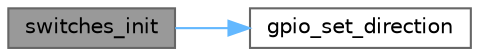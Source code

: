 digraph "switches_init"
{
 // LATEX_PDF_SIZE
  bgcolor="transparent";
  edge [fontname=Helvetica,fontsize=10,labelfontname=Helvetica,labelfontsize=10];
  node [fontname=Helvetica,fontsize=10,shape=box,height=0.2,width=0.4];
  rankdir="LR";
  Node1 [id="Node000001",label="switches_init",height=0.2,width=0.4,color="gray40", fillcolor="grey60", style="filled", fontcolor="black",tooltip="Initialise the switches before they can be used."];
  Node1 -> Node2 [id="edge1_Node000001_Node000002",color="steelblue1",style="solid",tooltip=" "];
  Node2 [id="Node000002",label="gpio_set_direction",height=0.2,width=0.4,color="grey40", fillcolor="white", style="filled",URL="$group__GPIO.html#ga4ad28b4a23b0fcaafc290f6a6fbb12e6",tooltip="Set the IO pin as in input or output."];
}
